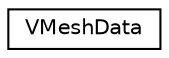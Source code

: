 digraph "Graphical Class Hierarchy"
{
  edge [fontname="Helvetica",fontsize="10",labelfontname="Helvetica",labelfontsize="10"];
  node [fontname="Helvetica",fontsize="10",shape=record];
  rankdir="LR";
  Node1 [label="VMeshData",height=0.2,width=0.4,color="black", fillcolor="white", style="filled",URL="$struct_v_mesh_data.html"];
}

